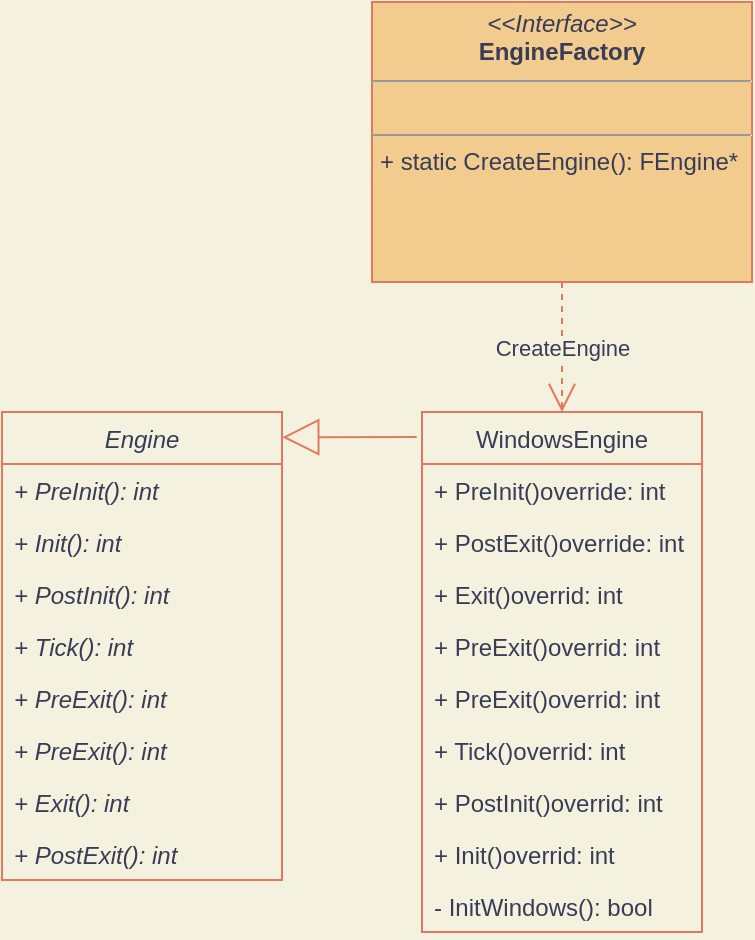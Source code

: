 <mxfile version="17.2.4" type="device"><diagram id="C5RBs43oDa-KdzZeNtuy" name="Page-1"><mxGraphModel dx="608" dy="537" grid="1" gridSize="10" guides="1" tooltips="1" connect="1" arrows="1" fold="1" page="1" pageScale="1" pageWidth="827" pageHeight="1169" background="#F4F1DE" math="0" shadow="0"><root><mxCell id="WIyWlLk6GJQsqaUBKTNV-0"/><mxCell id="WIyWlLk6GJQsqaUBKTNV-1" parent="WIyWlLk6GJQsqaUBKTNV-0"/><mxCell id="22-HOOLKqtQ2zP_GRyoi-0" value="Engine" style="swimlane;fontStyle=2;childLayout=stackLayout;horizontal=1;startSize=26;fillColor=none;horizontalStack=0;resizeParent=1;resizeParentMax=0;resizeLast=0;collapsible=1;marginBottom=0;strokeColor=#E07A5F;fontColor=#393C56;" vertex="1" parent="WIyWlLk6GJQsqaUBKTNV-1"><mxGeometry x="40" y="325" width="140" height="234" as="geometry"><mxRectangle x="390" y="31" width="70" height="26" as="alternateBounds"/></mxGeometry></mxCell><mxCell id="22-HOOLKqtQ2zP_GRyoi-1" value="+ PreInit(): int" style="text;strokeColor=none;fillColor=none;align=left;verticalAlign=top;spacingLeft=4;spacingRight=4;overflow=hidden;rotatable=0;points=[[0,0.5],[1,0.5]];portConstraint=eastwest;fontStyle=2;fontColor=#393C56;" vertex="1" parent="22-HOOLKqtQ2zP_GRyoi-0"><mxGeometry y="26" width="140" height="26" as="geometry"/></mxCell><mxCell id="22-HOOLKqtQ2zP_GRyoi-2" value="+ Init(): int" style="text;strokeColor=none;fillColor=none;align=left;verticalAlign=top;spacingLeft=4;spacingRight=4;overflow=hidden;rotatable=0;points=[[0,0.5],[1,0.5]];portConstraint=eastwest;fontStyle=2;fontColor=#393C56;" vertex="1" parent="22-HOOLKqtQ2zP_GRyoi-0"><mxGeometry y="52" width="140" height="26" as="geometry"/></mxCell><mxCell id="22-HOOLKqtQ2zP_GRyoi-3" value="+ PostInit(): int" style="text;strokeColor=none;fillColor=none;align=left;verticalAlign=top;spacingLeft=4;spacingRight=4;overflow=hidden;rotatable=0;points=[[0,0.5],[1,0.5]];portConstraint=eastwest;fontStyle=2;fontColor=#393C56;" vertex="1" parent="22-HOOLKqtQ2zP_GRyoi-0"><mxGeometry y="78" width="140" height="26" as="geometry"/></mxCell><mxCell id="22-HOOLKqtQ2zP_GRyoi-146" value="+ Tick(): int" style="text;strokeColor=none;fillColor=none;align=left;verticalAlign=top;spacingLeft=4;spacingRight=4;overflow=hidden;rotatable=0;points=[[0,0.5],[1,0.5]];portConstraint=eastwest;fontStyle=2;fontColor=#393C56;" vertex="1" parent="22-HOOLKqtQ2zP_GRyoi-0"><mxGeometry y="104" width="140" height="26" as="geometry"/></mxCell><mxCell id="22-HOOLKqtQ2zP_GRyoi-147" value="+ PreExit(): int" style="text;strokeColor=none;fillColor=none;align=left;verticalAlign=top;spacingLeft=4;spacingRight=4;overflow=hidden;rotatable=0;points=[[0,0.5],[1,0.5]];portConstraint=eastwest;fontStyle=2;fontColor=#393C56;" vertex="1" parent="22-HOOLKqtQ2zP_GRyoi-0"><mxGeometry y="130" width="140" height="26" as="geometry"/></mxCell><mxCell id="22-HOOLKqtQ2zP_GRyoi-150" value="+ PreExit(): int" style="text;strokeColor=none;fillColor=none;align=left;verticalAlign=top;spacingLeft=4;spacingRight=4;overflow=hidden;rotatable=0;points=[[0,0.5],[1,0.5]];portConstraint=eastwest;fontStyle=2;fontColor=#393C56;" vertex="1" parent="22-HOOLKqtQ2zP_GRyoi-0"><mxGeometry y="156" width="140" height="26" as="geometry"/></mxCell><mxCell id="22-HOOLKqtQ2zP_GRyoi-149" value="+ Exit(): int" style="text;strokeColor=none;fillColor=none;align=left;verticalAlign=top;spacingLeft=4;spacingRight=4;overflow=hidden;rotatable=0;points=[[0,0.5],[1,0.5]];portConstraint=eastwest;fontStyle=2;fontColor=#393C56;" vertex="1" parent="22-HOOLKqtQ2zP_GRyoi-0"><mxGeometry y="182" width="140" height="26" as="geometry"/></mxCell><mxCell id="22-HOOLKqtQ2zP_GRyoi-151" value="+ PostExit(): int" style="text;strokeColor=none;fillColor=none;align=left;verticalAlign=top;spacingLeft=4;spacingRight=4;overflow=hidden;rotatable=0;points=[[0,0.5],[1,0.5]];portConstraint=eastwest;fontStyle=2;fontColor=#393C56;" vertex="1" parent="22-HOOLKqtQ2zP_GRyoi-0"><mxGeometry y="208" width="140" height="26" as="geometry"/></mxCell><mxCell id="22-HOOLKqtQ2zP_GRyoi-152" value="WindowsEngine" style="swimlane;fontStyle=0;childLayout=stackLayout;horizontal=1;startSize=26;fillColor=none;horizontalStack=0;resizeParent=1;resizeParentMax=0;resizeLast=0;collapsible=1;marginBottom=0;strokeColor=#E07A5F;fontColor=#393C56;" vertex="1" parent="WIyWlLk6GJQsqaUBKTNV-1"><mxGeometry x="250" y="325" width="140" height="260" as="geometry"><mxRectangle x="590" y="31" width="120" height="26" as="alternateBounds"/></mxGeometry></mxCell><mxCell id="22-HOOLKqtQ2zP_GRyoi-159" value="+ PreInit()override: int" style="text;strokeColor=none;fillColor=none;align=left;verticalAlign=top;spacingLeft=4;spacingRight=4;overflow=hidden;rotatable=0;points=[[0,0.5],[1,0.5]];portConstraint=eastwest;fontStyle=0;fontColor=#393C56;" vertex="1" parent="22-HOOLKqtQ2zP_GRyoi-152"><mxGeometry y="26" width="140" height="26" as="geometry"/></mxCell><mxCell id="22-HOOLKqtQ2zP_GRyoi-166" value="+ PostExit()override: int" style="text;strokeColor=none;fillColor=none;align=left;verticalAlign=top;spacingLeft=4;spacingRight=4;overflow=hidden;rotatable=0;points=[[0,0.5],[1,0.5]];portConstraint=eastwest;fontStyle=0;fontColor=#393C56;" vertex="1" parent="22-HOOLKqtQ2zP_GRyoi-152"><mxGeometry y="52" width="140" height="26" as="geometry"/></mxCell><mxCell id="22-HOOLKqtQ2zP_GRyoi-165" value="+ Exit()overrid: int" style="text;strokeColor=none;fillColor=none;align=left;verticalAlign=top;spacingLeft=4;spacingRight=4;overflow=hidden;rotatable=0;points=[[0,0.5],[1,0.5]];portConstraint=eastwest;fontStyle=0;fontColor=#393C56;" vertex="1" parent="22-HOOLKqtQ2zP_GRyoi-152"><mxGeometry y="78" width="140" height="26" as="geometry"/></mxCell><mxCell id="22-HOOLKqtQ2zP_GRyoi-164" value="+ PreExit()overrid: int" style="text;strokeColor=none;fillColor=none;align=left;verticalAlign=top;spacingLeft=4;spacingRight=4;overflow=hidden;rotatable=0;points=[[0,0.5],[1,0.5]];portConstraint=eastwest;fontStyle=0;fontColor=#393C56;" vertex="1" parent="22-HOOLKqtQ2zP_GRyoi-152"><mxGeometry y="104" width="140" height="26" as="geometry"/></mxCell><mxCell id="22-HOOLKqtQ2zP_GRyoi-163" value="+ PreExit()overrid: int" style="text;strokeColor=none;fillColor=none;align=left;verticalAlign=top;spacingLeft=4;spacingRight=4;overflow=hidden;rotatable=0;points=[[0,0.5],[1,0.5]];portConstraint=eastwest;fontStyle=0;fontColor=#393C56;" vertex="1" parent="22-HOOLKqtQ2zP_GRyoi-152"><mxGeometry y="130" width="140" height="26" as="geometry"/></mxCell><mxCell id="22-HOOLKqtQ2zP_GRyoi-162" value="+ Tick()overrid: int" style="text;strokeColor=none;fillColor=none;align=left;verticalAlign=top;spacingLeft=4;spacingRight=4;overflow=hidden;rotatable=0;points=[[0,0.5],[1,0.5]];portConstraint=eastwest;fontStyle=0;fontColor=#393C56;" vertex="1" parent="22-HOOLKqtQ2zP_GRyoi-152"><mxGeometry y="156" width="140" height="26" as="geometry"/></mxCell><mxCell id="22-HOOLKqtQ2zP_GRyoi-161" value="+ PostInit()overrid: int" style="text;strokeColor=none;fillColor=none;align=left;verticalAlign=top;spacingLeft=4;spacingRight=4;overflow=hidden;rotatable=0;points=[[0,0.5],[1,0.5]];portConstraint=eastwest;fontStyle=0;fontColor=#393C56;" vertex="1" parent="22-HOOLKqtQ2zP_GRyoi-152"><mxGeometry y="182" width="140" height="26" as="geometry"/></mxCell><mxCell id="22-HOOLKqtQ2zP_GRyoi-160" value="+ Init()overrid: int" style="text;strokeColor=none;fillColor=none;align=left;verticalAlign=top;spacingLeft=4;spacingRight=4;overflow=hidden;rotatable=0;points=[[0,0.5],[1,0.5]];portConstraint=eastwest;fontStyle=0;fontColor=#393C56;" vertex="1" parent="22-HOOLKqtQ2zP_GRyoi-152"><mxGeometry y="208" width="140" height="26" as="geometry"/></mxCell><mxCell id="22-HOOLKqtQ2zP_GRyoi-154" value="- InitWindows(): bool" style="text;strokeColor=none;fillColor=none;align=left;verticalAlign=top;spacingLeft=4;spacingRight=4;overflow=hidden;rotatable=0;points=[[0,0.5],[1,0.5]];portConstraint=eastwest;fontColor=#393C56;" vertex="1" parent="22-HOOLKqtQ2zP_GRyoi-152"><mxGeometry y="234" width="140" height="26" as="geometry"/></mxCell><mxCell id="22-HOOLKqtQ2zP_GRyoi-169" value="" style="endArrow=block;endSize=16;endFill=0;html=1;rounded=0;exitX=-0.019;exitY=0.048;exitDx=0;exitDy=0;entryX=1.001;entryY=0.054;entryDx=0;entryDy=0;entryPerimeter=0;exitPerimeter=0;labelBackgroundColor=#F4F1DE;strokeColor=#E07A5F;fontColor=#393C56;" edge="1" parent="WIyWlLk6GJQsqaUBKTNV-1" source="22-HOOLKqtQ2zP_GRyoi-152" target="22-HOOLKqtQ2zP_GRyoi-0"><mxGeometry width="160" relative="1" as="geometry"><mxPoint x="140" y="564" as="sourcePoint"/><mxPoint x="300" y="564" as="targetPoint"/></mxGeometry></mxCell><mxCell id="22-HOOLKqtQ2zP_GRyoi-171" value="&lt;p style=&quot;margin: 0px ; margin-top: 4px ; text-align: center&quot;&gt;&lt;i&gt;&amp;lt;&amp;lt;Interface&amp;gt;&amp;gt;&lt;/i&gt;&lt;br&gt;&lt;b&gt;EngineFactory&lt;/b&gt;&lt;br&gt;&lt;/p&gt;&lt;hr size=&quot;1&quot;&gt;&lt;p style=&quot;margin: 0px ; margin-left: 4px&quot;&gt;&lt;br&gt;&lt;/p&gt;&lt;hr size=&quot;1&quot;&gt;&lt;p style=&quot;margin: 0px ; margin-left: 4px&quot;&gt;+ static CreateEngine(): FEngine*&lt;br&gt;&lt;/p&gt;" style="verticalAlign=top;align=left;overflow=fill;fontSize=12;fontFamily=Helvetica;html=1;fillColor=#F2CC8F;strokeColor=#E07A5F;fontColor=#393C56;" vertex="1" parent="WIyWlLk6GJQsqaUBKTNV-1"><mxGeometry x="225" y="120" width="190" height="140" as="geometry"/></mxCell><mxCell id="22-HOOLKqtQ2zP_GRyoi-173" value="CreateEngine" style="endArrow=open;endSize=12;dashed=1;html=1;rounded=0;exitX=0.5;exitY=1;exitDx=0;exitDy=0;entryX=0.5;entryY=0;entryDx=0;entryDy=0;labelBackgroundColor=#F4F1DE;strokeColor=#E07A5F;fontColor=#393C56;" edge="1" parent="WIyWlLk6GJQsqaUBKTNV-1" source="22-HOOLKqtQ2zP_GRyoi-171" target="22-HOOLKqtQ2zP_GRyoi-152"><mxGeometry width="160" relative="1" as="geometry"><mxPoint x="320" y="320" as="sourcePoint"/><mxPoint x="480" y="320" as="targetPoint"/></mxGeometry></mxCell></root></mxGraphModel></diagram></mxfile>